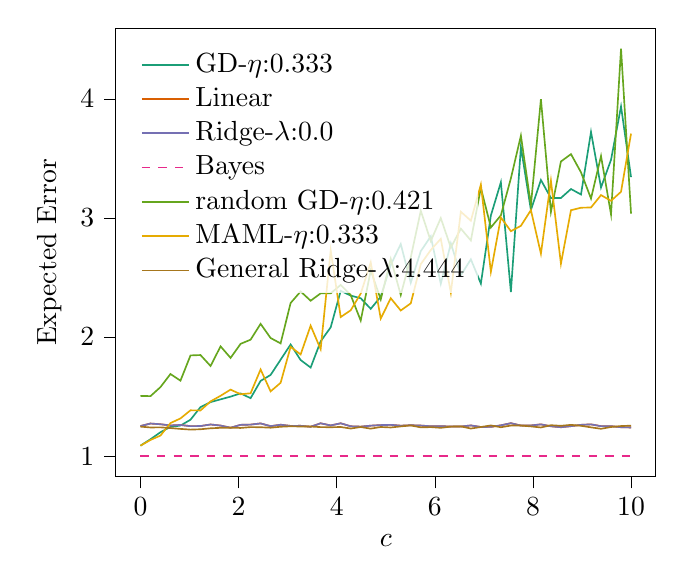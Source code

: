 % This file was created with tikzplotlib v0.10.1.
\begin{tikzpicture}

\definecolor{chocolate217952}{RGB}{217,95,2}
\definecolor{darkcyan27158119}{RGB}{27,158,119}
\definecolor{darkgoldenrod16611829}{RGB}{166,118,29}
\definecolor{darkgray176}{RGB}{176,176,176}
\definecolor{deeppink23141138}{RGB}{231,41,138}
\definecolor{lightslategray117112179}{RGB}{117,112,179}
\definecolor{olivedrab10216630}{RGB}{102,166,30}
\definecolor{orange2301712}{RGB}{230,171,2}

\begin{axis}[
legend cell align={left},
legend style={
  fill opacity=0.8,
  draw opacity=1,
  text opacity=1,
  at={(0.03,0.97)},
  anchor=north west,
  draw=none
},
tick align=outside,
tick pos=left,
x grid style={darkgray176},
xlabel={\(\displaystyle c\)},
xmin=-0.5, xmax=10.5,
xtick style={color=black},
y grid style={darkgray176},
ylabel={Expected Error},
ymin=0.829, ymax=4.593,
ytick style={color=black}
]
\addplot [semithick, darkcyan27158119]
table {%
0 1.088
0.204 1.142
0.408 1.201
0.612 1.246
0.816 1.257
1.02 1.306
1.224 1.412
1.429 1.454
1.633 1.477
1.837 1.5
2.041 1.527
2.245 1.487
2.449 1.632
2.653 1.682
2.857 1.81
3.061 1.938
3.265 1.807
3.469 1.744
3.673 1.964
3.878 2.082
4.082 2.388
4.286 2.348
4.49 2.326
4.694 2.237
4.898 2.339
5.102 2.606
5.306 2.781
5.51 2.456
5.714 2.721
5.918 2.846
6.122 2.447
6.327 2.787
6.531 2.519
6.735 2.653
6.939 2.449
7.143 3.021
7.347 3.3
7.551 2.378
7.755 3.596
7.959 3.066
8.163 3.319
8.367 3.167
8.571 3.168
8.776 3.243
8.98 3.197
9.184 3.722
9.388 3.256
9.592 3.488
9.796 3.936
10 3.343
};
\addlegendentry{GD-$\eta$:0.333}
\addplot [semithick, chocolate217952]
table {%
0 1.253
0.204 1.274
0.408 1.268
0.612 1.258
0.816 1.262
1.02 1.252
1.224 1.253
1.429 1.266
1.633 1.257
1.837 1.239
2.041 1.263
2.245 1.265
2.449 1.275
2.653 1.252
2.857 1.264
3.061 1.254
3.265 1.255
3.469 1.247
3.673 1.276
3.878 1.258
4.082 1.276
4.286 1.251
4.49 1.248
4.694 1.256
4.898 1.261
5.102 1.263
5.306 1.256
5.51 1.26
5.714 1.257
5.918 1.251
6.122 1.252
6.327 1.249
6.531 1.249
6.735 1.258
6.939 1.245
7.143 1.246
7.347 1.259
7.551 1.277
7.755 1.257
7.959 1.258
8.163 1.267
8.367 1.251
8.571 1.243
8.776 1.252
8.98 1.263
9.184 1.267
9.388 1.252
9.592 1.252
9.796 1.243
10 1.241
};
\addlegendentry{Linear}
\addplot [semithick, lightslategray117112179]
table {%
0 1.253
0.204 1.274
0.408 1.268
0.612 1.258
0.816 1.262
1.02 1.252
1.224 1.253
1.429 1.266
1.633 1.257
1.837 1.239
2.041 1.263
2.245 1.265
2.449 1.275
2.653 1.252
2.857 1.264
3.061 1.254
3.265 1.255
3.469 1.247
3.673 1.276
3.878 1.258
4.082 1.276
4.286 1.251
4.49 1.248
4.694 1.256
4.898 1.261
5.102 1.263
5.306 1.256
5.51 1.26
5.714 1.257
5.918 1.251
6.122 1.252
6.327 1.249
6.531 1.249
6.735 1.258
6.939 1.245
7.143 1.246
7.347 1.259
7.551 1.277
7.755 1.257
7.959 1.258
8.163 1.267
8.367 1.251
8.571 1.243
8.776 1.252
8.98 1.263
9.184 1.267
9.388 1.252
9.592 1.252
9.796 1.243
10 1.241
};
\addlegendentry{Ridge-$\lambda$:0.0}
\addplot [semithick, deeppink23141138, dashed]
table {%
0 1.0
0.204 1.0
0.408 1.0
0.612 1.0
0.816 1.0
1.02 1.0
1.224 1.0
1.429 1.0
1.633 1.0
1.837 1.0
2.041 1.0
2.245 1.0
2.449 1.0
2.653 1.0
2.857 1.0
3.061 1.0
3.265 1.0
3.469 1.0
3.673 1.0
3.878 1.0
4.082 1.0
4.286 1.0
4.49 1.0
4.694 1.0
4.898 1.0
5.102 1.0
5.306 1.0
5.51 1.0
5.714 1.0
5.918 1.0
6.122 1.0
6.327 1.0
6.531 1.0
6.735 1.0
6.939 1.0
7.143 1.0
7.347 1.0
7.551 1.0
7.755 1.0
7.959 1.0
8.163 1.0
8.367 1.0
8.571 1.0
8.776 1.0
8.98 1.0
9.184 1.0
9.388 1.0
9.592 1.0
9.796 1.0
10 1.0
};
\addlegendentry{Bayes}
\addplot [semithick, olivedrab10216630]
table {%
0 1.506
0.204 1.504
0.408 1.58
0.612 1.69
0.816 1.634
1.02 1.846
1.224 1.849
1.429 1.757
1.633 1.922
1.837 1.825
2.041 1.943
2.245 1.978
2.449 2.111
2.653 1.992
2.857 1.947
3.061 2.286
3.265 2.383
3.469 2.305
3.673 2.367
3.878 2.367
4.082 2.438
4.286 2.352
4.49 2.138
4.694 2.559
4.898 2.316
5.102 2.657
5.306 2.354
5.51 2.669
5.714 3.06
5.918 2.806
6.122 2.999
6.327 2.751
6.531 2.91
6.735 2.811
6.939 3.253
7.143 2.92
7.347 3.022
7.551 3.333
7.755 3.691
7.959 3.107
8.163 3.998
8.367 3.051
8.571 3.474
8.776 3.536
8.98 3.383
9.184 3.163
9.388 3.52
9.592 3.03
9.796 4.422
10 3.037
};
\addlegendentry{random GD-$\eta$:0.421}
\addplot [semithick, orange2301712]
table {%
0 1.088
0.204 1.136
0.408 1.173
0.612 1.278
0.816 1.317
1.02 1.385
1.224 1.384
1.429 1.46
1.633 1.507
1.837 1.559
2.041 1.52
2.245 1.528
2.449 1.728
2.653 1.544
2.857 1.616
3.061 1.918
3.265 1.854
3.469 2.096
3.673 1.898
3.878 2.728
4.082 2.168
4.286 2.225
4.49 2.365
4.694 2.627
4.898 2.155
5.102 2.326
5.306 2.223
5.51 2.283
5.714 2.612
5.918 2.731
6.122 2.825
6.327 2.374
6.531 3.052
6.735 2.977
6.939 3.28
7.143 2.548
7.347 3.004
7.551 2.889
7.755 2.934
7.959 3.066
8.163 2.7
8.367 3.313
8.571 2.616
8.776 3.065
8.98 3.086
9.184 3.088
9.388 3.192
9.592 3.144
9.796 3.22
10 3.708
};
\addlegendentry{MAML-$\eta$:0.333}
\addplot [semithick, darkgoldenrod16611829]
table {%
0 1.248
0.204 1.241
0.408 1.242
0.612 1.236
0.816 1.229
1.02 1.223
1.224 1.226
1.429 1.234
1.633 1.238
1.837 1.239
2.041 1.237
2.245 1.244
2.449 1.243
2.653 1.239
2.857 1.247
3.061 1.251
3.265 1.249
3.469 1.249
3.673 1.244
3.878 1.243
4.082 1.245
4.286 1.232
4.49 1.245
4.694 1.231
4.898 1.245
5.102 1.241
5.306 1.25
5.51 1.258
5.714 1.242
5.918 1.244
6.122 1.238
6.327 1.248
6.531 1.25
6.735 1.232
6.939 1.245
7.143 1.258
7.347 1.243
7.551 1.257
7.755 1.257
7.959 1.25
8.163 1.241
8.367 1.26
8.571 1.255
8.776 1.263
8.98 1.255
9.184 1.242
9.388 1.23
9.592 1.245
9.796 1.253
10 1.256
};
\addlegendentry{General Ridge-$\lambda$:4.444}
\end{axis}

\end{tikzpicture}

